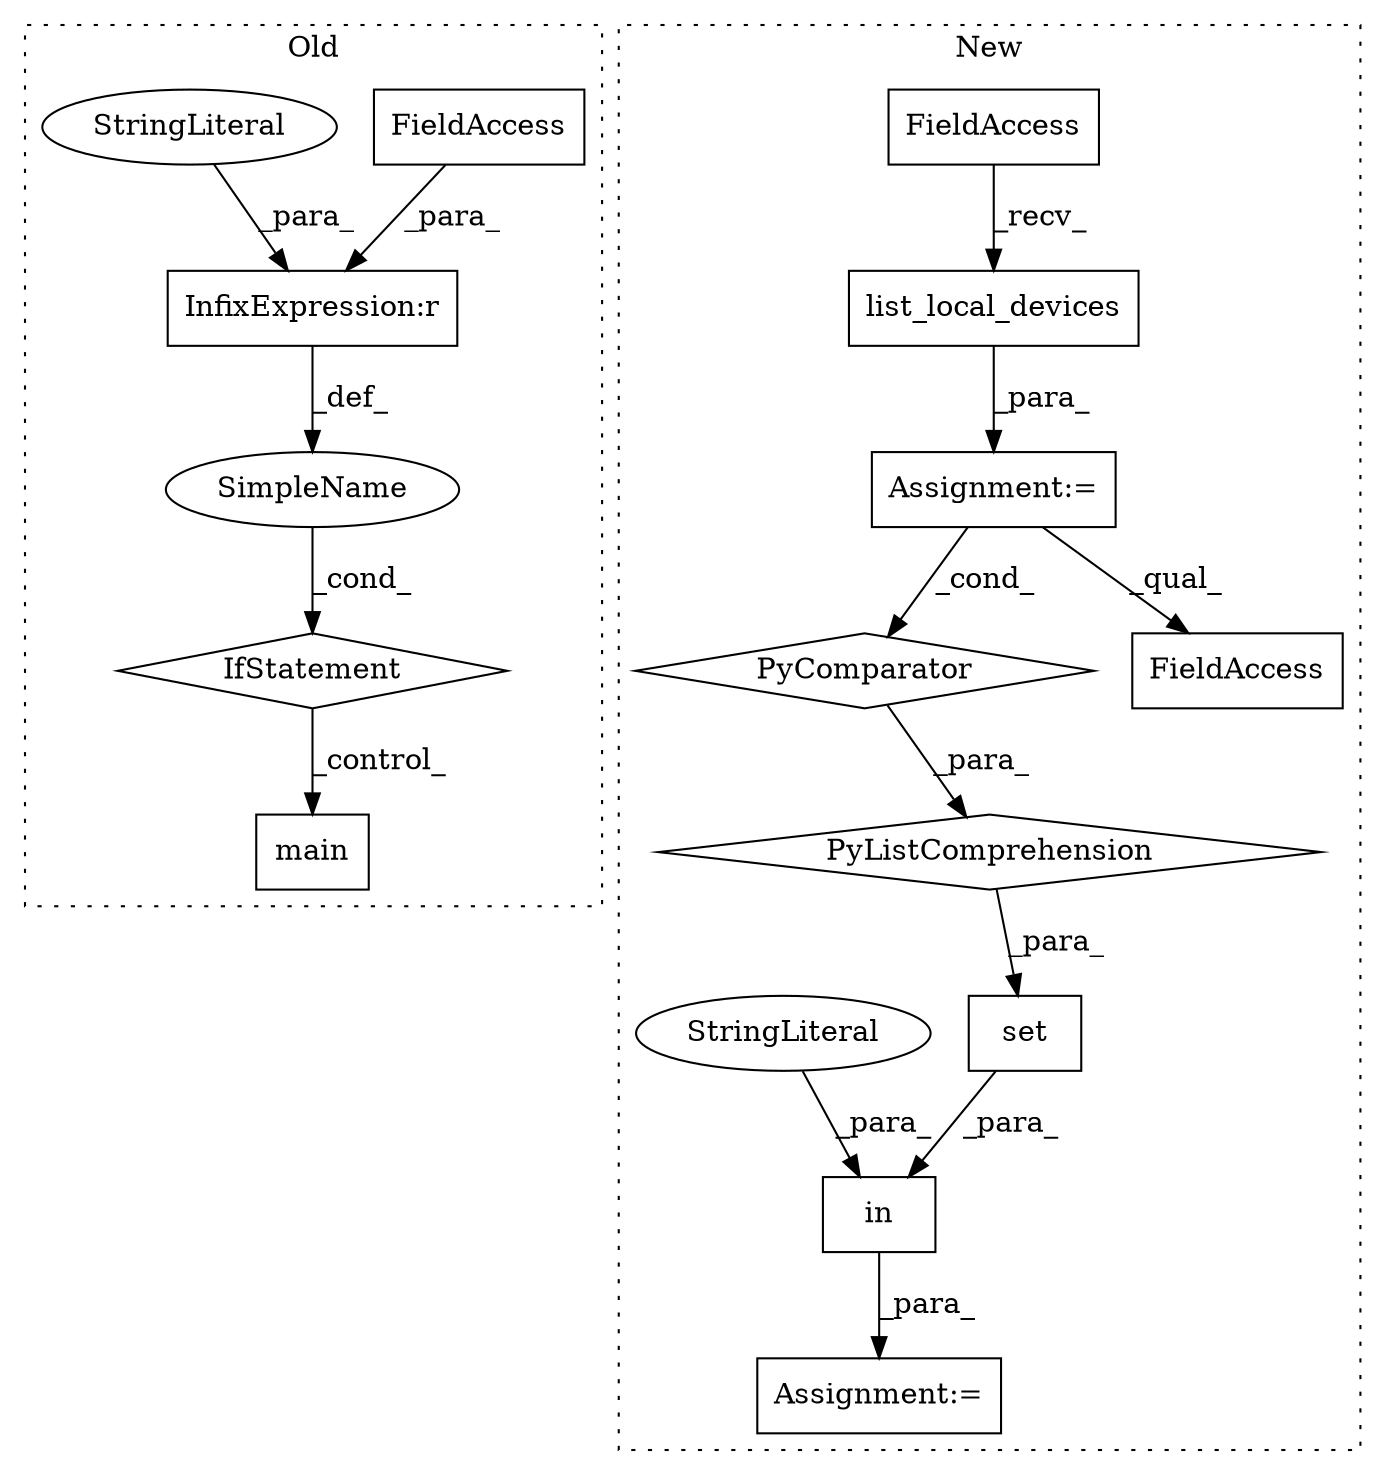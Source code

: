 digraph G {
subgraph cluster0 {
1 [label="main" a="32" s="1043" l="6" shape="box"];
3 [label="SimpleName" a="42" s="" l="" shape="ellipse"];
4 [label="IfStatement" a="25" s="998,1024" l="4,2" shape="diamond"];
5 [label="InfixExpression:r" a="27" s="1010" l="4" shape="box"];
6 [label="FieldAccess" a="22" s="1002" l="8" shape="box"];
8 [label="StringLiteral" a="45" s="1014" l="10" shape="ellipse"];
label = "Old";
style="dotted";
}
subgraph cluster1 {
2 [label="set" a="32" s="277,418" l="15,-5" shape="box"];
7 [label="Assignment:=" a="7" s="262" l="1" shape="box"];
9 [label="PyComparator" a="113" s="363" l="47" shape="diamond"];
10 [label="in" a="105" s="268" l="145" shape="box"];
11 [label="list_local_devices" a="32" s="381" l="20" shape="box"];
12 [label="FieldAccess" a="22" s="370" l="10" shape="box"];
13 [label="FieldAccess" a="22" s="292" l="13" shape="box"];
14 [label="PyListComprehension" a="109" s="292" l="126" shape="diamond"];
15 [label="Assignment:=" a="7" s="363" l="47" shape="box"];
16 [label="StringLiteral" a="45" s="268" l="5" shape="ellipse"];
label = "New";
style="dotted";
}
2 -> 10 [label="_para_"];
3 -> 4 [label="_cond_"];
4 -> 1 [label="_control_"];
5 -> 3 [label="_def_"];
6 -> 5 [label="_para_"];
8 -> 5 [label="_para_"];
9 -> 14 [label="_para_"];
10 -> 7 [label="_para_"];
11 -> 15 [label="_para_"];
12 -> 11 [label="_recv_"];
14 -> 2 [label="_para_"];
15 -> 13 [label="_qual_"];
15 -> 9 [label="_cond_"];
16 -> 10 [label="_para_"];
}